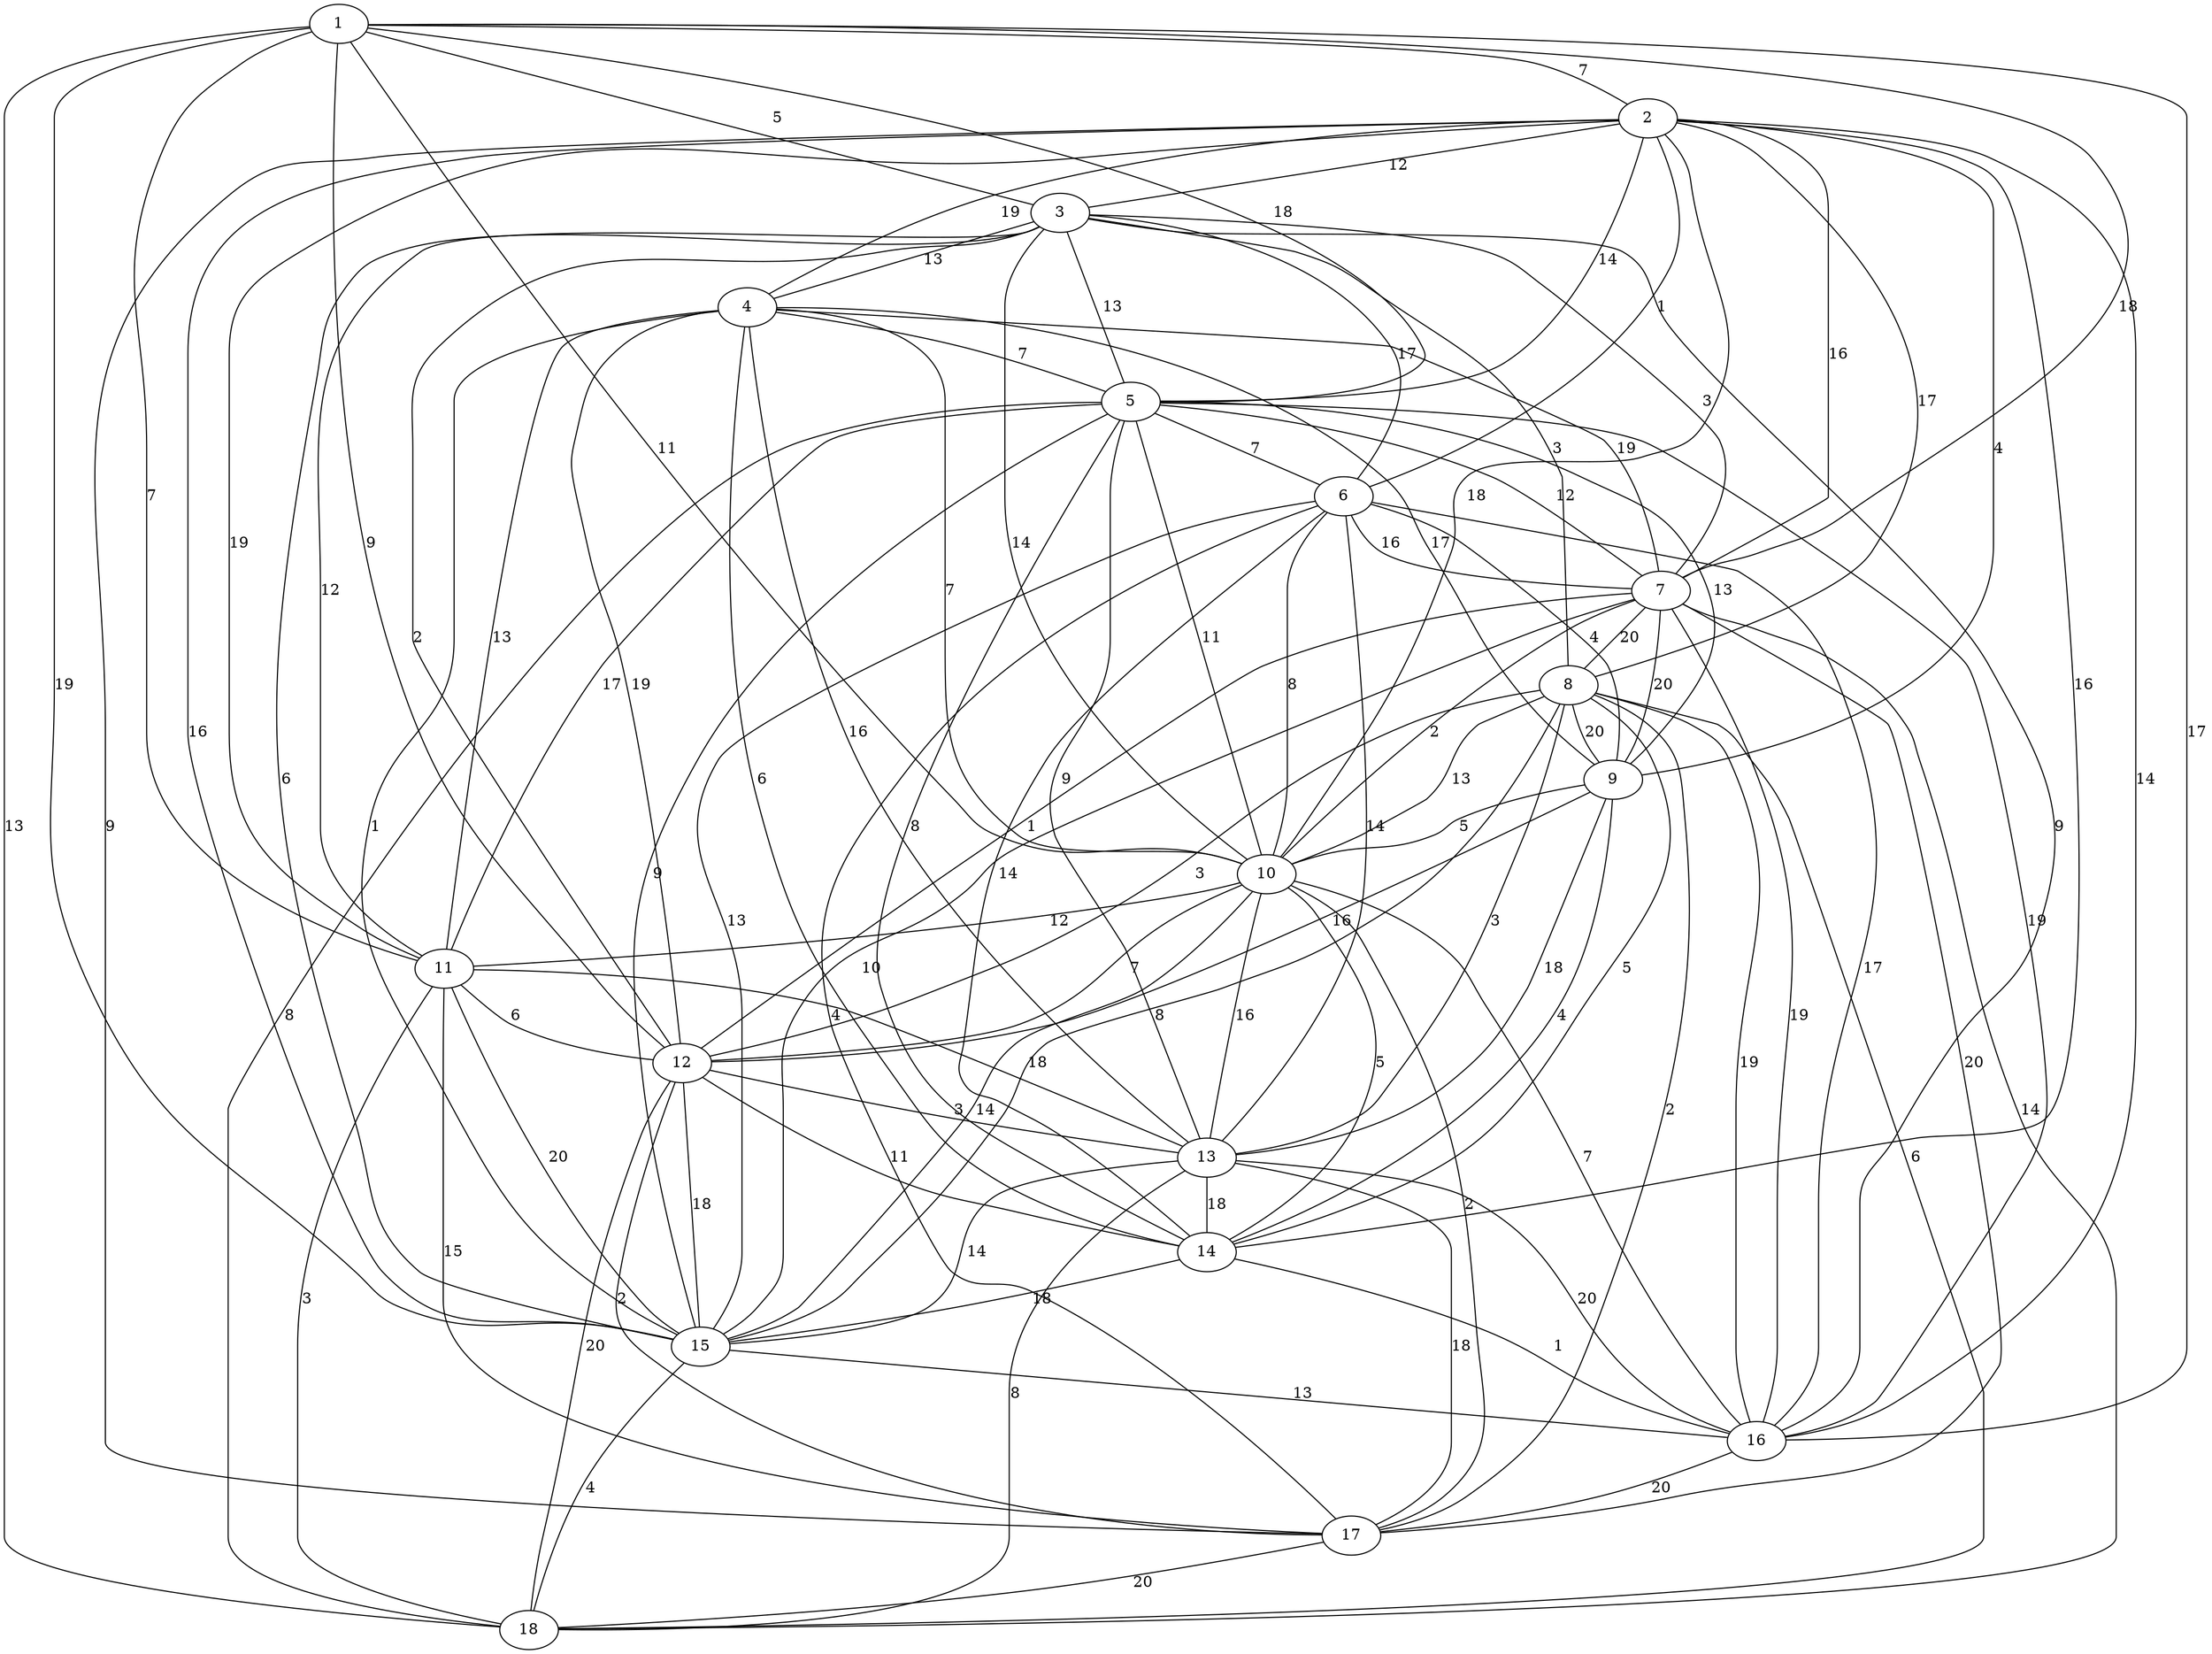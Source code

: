 graph G {
 1 -- 16 [label="17"];
 1 -- 15 [label="19"];
 1 -- 5 [label="18"];
 1 -- 3 [label="5"];
 1 -- 11 [label="7"];
 1 -- 7 [label="18"];
 1 -- 10 [label="11"];
 1 -- 18 [label="13"];
 1 -- 12 [label="9"];
 1 -- 2 [label="7"];
 2 -- 15 [label="16"];
 2 -- 11 [label="19"];
 2 -- 8 [label="17"];
 2 -- 6 [label="1"];
 2 -- 5 [label="14"];
 2 -- 4 [label="19"];
 2 -- 16 [label="14"];
 2 -- 10 [label="18"];
 2 -- 9 [label="4"];
 2 -- 7 [label="16"];
 2 -- 14 [label="16"];
 2 -- 17 [label="9"];
 2 -- 3 [label="12"];
 3 -- 16 [label="9"];
 3 -- 11 [label="12"];
 3 -- 10 [label="14"];
 3 -- 8 [label="3"];
 3 -- 7 [label="3"];
 3 -- 12 [label="2"];
 3 -- 15 [label="6"];
 3 -- 6 [label="17"];
 3 -- 5 [label="13"];
 3 -- 4 [label="13"];
 4 -- 13 [label="16"];
 4 -- 11 [label="13"];
 4 -- 10 [label="7"];
 4 -- 9 [label="17"];
 4 -- 12 [label="19"];
 4 -- 15 [label="1"];
 4 -- 7 [label="19"];
 4 -- 14 [label="6"];
 4 -- 5 [label="7"];
 5 -- 15 [label="9"];
 5 -- 18 [label="8"];
 5 -- 14 [label="8"];
 5 -- 7 [label="12"];
 5 -- 16 [label="19"];
 5 -- 9 [label="13"];
 5 -- 13 [label="9"];
 5 -- 10 [label="11"];
 5 -- 11 [label="17"];
 5 -- 6 [label="7"];
 6 -- 17 [label="4"];
 6 -- 16 [label="17"];
 6 -- 14 [label="14"];
 6 -- 13 [label="14"];
 6 -- 10 [label="8"];
 6 -- 15 [label="13"];
 6 -- 9 [label="4"];
 6 -- 7 [label="16"];
 7 -- 12 [label="1"];
 7 -- 16 [label="19"];
 7 -- 10 [label="2"];
 7 -- 18 [label="14"];
 7 -- 9 [label="20"];
 7 -- 15 [label="10"];
 7 -- 17 [label="20"];
 7 -- 8 [label="20"];
 8 -- 16 [label="19"];
 8 -- 15 [label="8"];
 8 -- 13 [label="3"];
 8 -- 12 [label="3"];
 8 -- 10 [label="13"];
 8 -- 18 [label="6"];
 8 -- 17 [label="2"];
 8 -- 14 [label="5"];
 8 -- 9 [label="20"];
 9 -- 13 [label="18"];
 9 -- 12 [label="16"];
 9 -- 14 [label="4"];
 9 -- 10 [label="5"];
 10 -- 16 [label="7"];
 10 -- 13 [label="16"];
 10 -- 12 [label="7"];
 10 -- 14 [label="5"];
 10 -- 15 [label="14"];
 10 -- 17 [label="2"];
 10 -- 11 [label="12"];
 11 -- 17 [label="15"];
 11 -- 13 [label="18"];
 11 -- 18 [label="3"];
 11 -- 15 [label="20"];
 11 -- 12 [label="6"];
 12 -- 18 [label="20"];
 12 -- 14 [label="11"];
 12 -- 15 [label="18"];
 12 -- 17 [label="2"];
 12 -- 13 [label="3"];
 13 -- 17 [label="18"];
 13 -- 16 [label="20"];
 13 -- 18 [label="8"];
 13 -- 15 [label="14"];
 13 -- 14 [label="18"];
 14 -- 16 [label="1"];
 14 -- 15 [label="18"];
 15 -- 18 [label="4"];
 15 -- 16 [label="13"];
 16 -- 17 [label="20"];
 17 -- 18 [label="20"];
}
